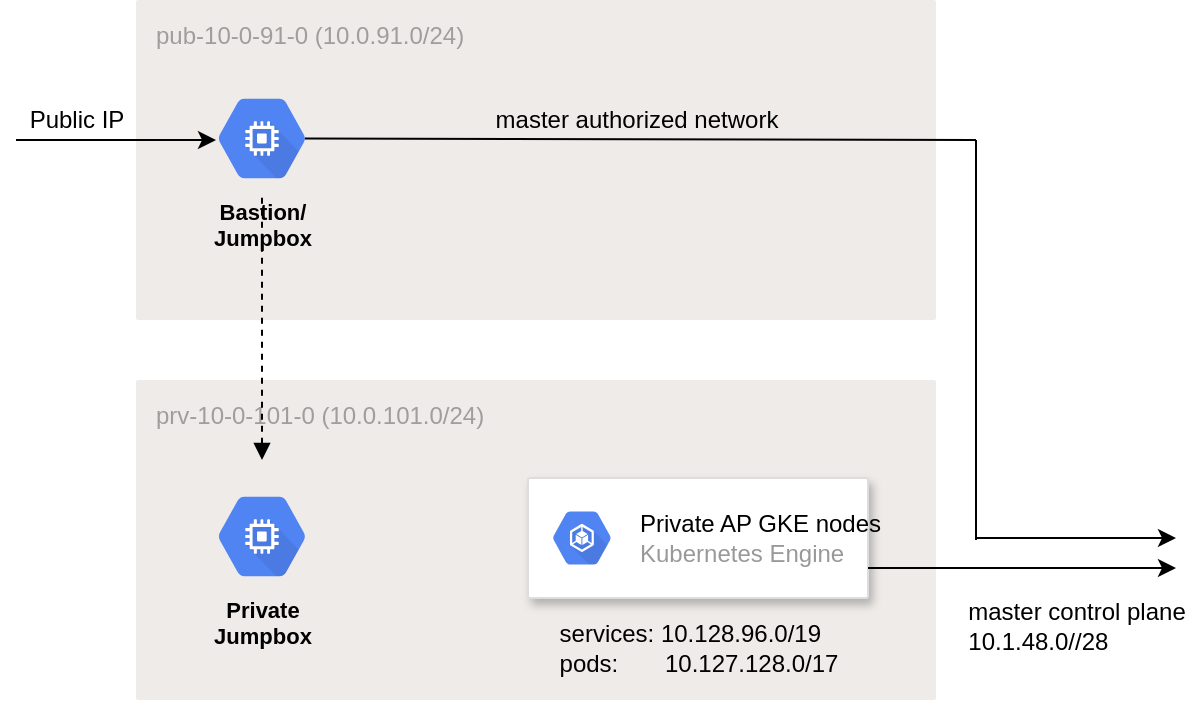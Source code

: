 <mxfile version="15.1.4" type="github">
  <diagram id="cstUYs0_MrwpeLKSXvVJ" name="Page-1">
    <mxGraphModel dx="865" dy="703" grid="1" gridSize="10" guides="1" tooltips="1" connect="1" arrows="1" fold="1" page="1" pageScale="1" pageWidth="850" pageHeight="1100" math="0" shadow="0">
      <root>
        <mxCell id="0" />
        <mxCell id="1" parent="0" />
        <mxCell id="yYByWPhsurXCCLLeMajM-11" value="pub-10-0-91-0 (10.0.91.0/24)" style="sketch=0;points=[[0,0,0],[0.25,0,0],[0.5,0,0],[0.75,0,0],[1,0,0],[1,0.25,0],[1,0.5,0],[1,0.75,0],[1,1,0],[0.75,1,0],[0.5,1,0],[0.25,1,0],[0,1,0],[0,0.75,0],[0,0.5,0],[0,0.25,0]];rounded=1;absoluteArcSize=1;arcSize=2;html=1;strokeColor=none;gradientColor=none;shadow=0;dashed=0;fontSize=12;fontColor=#9E9E9E;align=left;verticalAlign=top;spacing=10;spacingTop=-4;fillColor=#EFEBE9;" parent="1" vertex="1">
          <mxGeometry x="160" y="60" width="400" height="160" as="geometry" />
        </mxCell>
        <mxCell id="yYByWPhsurXCCLLeMajM-9" value="&lt;div&gt;prv-10-0-101-0 (10.0.101.0/24)&lt;/div&gt;" style="sketch=0;points=[[0,0,0],[0.25,0,0],[0.5,0,0],[0.75,0,0],[1,0,0],[1,0.25,0],[1,0.5,0],[1,0.75,0],[1,1,0],[0.75,1,0],[0.5,1,0],[0.25,1,0],[0,1,0],[0,0.75,0],[0,0.5,0],[0,0.25,0]];rounded=1;absoluteArcSize=1;arcSize=2;html=1;strokeColor=none;gradientColor=none;shadow=0;dashed=0;fontSize=12;fontColor=#9E9E9E;align=left;verticalAlign=top;spacing=10;spacingTop=-4;fillColor=#EFEBE9;" parent="1" vertex="1">
          <mxGeometry x="160" y="250" width="400" height="160" as="geometry" />
        </mxCell>
        <mxCell id="yYByWPhsurXCCLLeMajM-3" value="" style="strokeColor=#dddddd;shadow=1;strokeWidth=1;rounded=1;absoluteArcSize=1;arcSize=2;" parent="1" vertex="1">
          <mxGeometry x="356" y="299" width="170" height="60" as="geometry" />
        </mxCell>
        <mxCell id="yYByWPhsurXCCLLeMajM-4" value="&lt;font color=&quot;#000000&quot;&gt;Private AP GKE nodes&lt;/font&gt;&lt;br&gt;Kubernetes Engine" style="sketch=0;dashed=0;connectable=0;html=1;fillColor=#5184F3;strokeColor=none;shape=mxgraph.gcp2.hexIcon;prIcon=container_engine;part=1;labelPosition=right;verticalLabelPosition=middle;align=left;verticalAlign=middle;spacingLeft=5;fontColor=#999999;fontSize=12;" parent="yYByWPhsurXCCLLeMajM-3" vertex="1">
          <mxGeometry y="0.5" width="44" height="39" relative="1" as="geometry">
            <mxPoint x="5" y="-19.5" as="offset" />
          </mxGeometry>
        </mxCell>
        <mxCell id="yYByWPhsurXCCLLeMajM-7" value="&lt;div&gt;Private&lt;/div&gt;&lt;div&gt;Jumpbox&lt;br&gt;&lt;/div&gt;" style="sketch=0;html=1;fillColor=#5184F3;strokeColor=none;verticalAlign=top;labelPosition=center;verticalLabelPosition=bottom;align=center;spacingTop=-6;fontSize=11;fontStyle=1;shape=mxgraph.gcp2.hexIcon;prIcon=compute_engine" parent="1" vertex="1">
          <mxGeometry x="190" y="299" width="66" height="58.5" as="geometry" />
        </mxCell>
        <mxCell id="yYByWPhsurXCCLLeMajM-8" value="&lt;div&gt;Bastion/&lt;/div&gt;&lt;div&gt;Jumpbox&lt;br&gt;&lt;/div&gt;" style="sketch=0;html=1;fillColor=#5184F3;strokeColor=none;verticalAlign=top;labelPosition=center;verticalLabelPosition=bottom;align=center;spacingTop=-6;fontSize=11;fontStyle=1;shape=mxgraph.gcp2.hexIcon;prIcon=compute_engine" parent="1" vertex="1">
          <mxGeometry x="190" y="100" width="66" height="58.5" as="geometry" />
        </mxCell>
        <mxCell id="yYByWPhsurXCCLLeMajM-10" value="&lt;div align=&quot;left&quot;&gt;services: 10.128.96.0/19&lt;/div&gt;&lt;div align=&quot;left&quot;&gt;pods:&amp;nbsp; &amp;nbsp;&amp;nbsp;&amp;nbsp;&amp;nbsp; 10.127.128.0/17&lt;br&gt;&lt;/div&gt;" style="text;html=1;resizable=0;autosize=1;align=center;verticalAlign=middle;points=[];fillColor=none;strokeColor=none;rounded=0;" parent="1" vertex="1">
          <mxGeometry x="366" y="369" width="150" height="30" as="geometry" />
        </mxCell>
        <mxCell id="yYByWPhsurXCCLLeMajM-13" value="&lt;div align=&quot;left&quot;&gt;master control plane&lt;/div&gt;&lt;div align=&quot;left&quot;&gt;10.1.48.0//28&lt;/div&gt;" style="text;html=1;resizable=0;autosize=1;align=center;verticalAlign=middle;points=[];fillColor=none;strokeColor=none;rounded=0;" parent="1" vertex="1">
          <mxGeometry x="570" y="357.5" width="120" height="30" as="geometry" />
        </mxCell>
        <mxCell id="yYByWPhsurXCCLLeMajM-14" value="" style="endArrow=none;html=1;strokeColor=#000000;exitX=0.825;exitY=0.5;exitDx=0;exitDy=0;exitPerimeter=0;endFill=0;" parent="1" source="yYByWPhsurXCCLLeMajM-8" edge="1">
          <mxGeometry width="50" height="50" relative="1" as="geometry">
            <mxPoint x="620" y="180" as="sourcePoint" />
            <mxPoint x="580" y="130" as="targetPoint" />
          </mxGeometry>
        </mxCell>
        <mxCell id="yYByWPhsurXCCLLeMajM-16" value="" style="edgeStyle=elbowEdgeStyle;elbow=horizontal;endArrow=none;html=1;strokeColor=#000000;endFill=0;" parent="1" edge="1">
          <mxGeometry width="50" height="50" relative="1" as="geometry">
            <mxPoint x="580" y="130" as="sourcePoint" />
            <mxPoint x="580" y="330" as="targetPoint" />
            <Array as="points">
              <mxPoint x="580" y="230" />
            </Array>
          </mxGeometry>
        </mxCell>
        <mxCell id="yYByWPhsurXCCLLeMajM-18" value="" style="endArrow=classic;html=1;strokeColor=#000000;" parent="1" edge="1">
          <mxGeometry width="50" height="50" relative="1" as="geometry">
            <mxPoint x="580" y="329" as="sourcePoint" />
            <mxPoint x="680" y="329" as="targetPoint" />
          </mxGeometry>
        </mxCell>
        <mxCell id="yYByWPhsurXCCLLeMajM-19" value="" style="endArrow=classic;html=1;strokeColor=#000000;exitX=1;exitY=0.75;exitDx=0;exitDy=0;" parent="1" source="yYByWPhsurXCCLLeMajM-3" edge="1">
          <mxGeometry width="50" height="50" relative="1" as="geometry">
            <mxPoint x="400" y="397" as="sourcePoint" />
            <mxPoint x="680" y="344" as="targetPoint" />
          </mxGeometry>
        </mxCell>
        <mxCell id="yYByWPhsurXCCLLeMajM-21" value="" style="endArrow=classic;html=1;strokeColor=#000000;" parent="1" edge="1">
          <mxGeometry width="50" height="50" relative="1" as="geometry">
            <mxPoint x="100" y="130" as="sourcePoint" />
            <mxPoint x="200" y="130" as="targetPoint" />
          </mxGeometry>
        </mxCell>
        <mxCell id="yYByWPhsurXCCLLeMajM-22" value="&lt;div align=&quot;left&quot;&gt;Public IP&lt;br&gt;&lt;/div&gt;" style="text;html=1;resizable=0;autosize=1;align=center;verticalAlign=middle;points=[];fillColor=none;strokeColor=none;rounded=0;" parent="1" vertex="1">
          <mxGeometry x="100" y="110" width="60" height="20" as="geometry" />
        </mxCell>
        <mxCell id="yYByWPhsurXCCLLeMajM-23" value="master authorized network" style="text;html=1;resizable=0;autosize=1;align=center;verticalAlign=middle;points=[];fillColor=none;strokeColor=none;rounded=0;" parent="1" vertex="1">
          <mxGeometry x="330" y="110" width="160" height="20" as="geometry" />
        </mxCell>
        <mxCell id="yYByWPhsurXCCLLeMajM-27" value="" style="endArrow=none;dashed=1;html=1;fontColor=#000000;strokeColor=#000000;endFill=0;startArrow=block;startFill=1;" parent="1" target="yYByWPhsurXCCLLeMajM-8" edge="1">
          <mxGeometry width="50" height="50" relative="1" as="geometry">
            <mxPoint x="223" y="290" as="sourcePoint" />
            <mxPoint x="110" y="170" as="targetPoint" />
          </mxGeometry>
        </mxCell>
      </root>
    </mxGraphModel>
  </diagram>
</mxfile>
